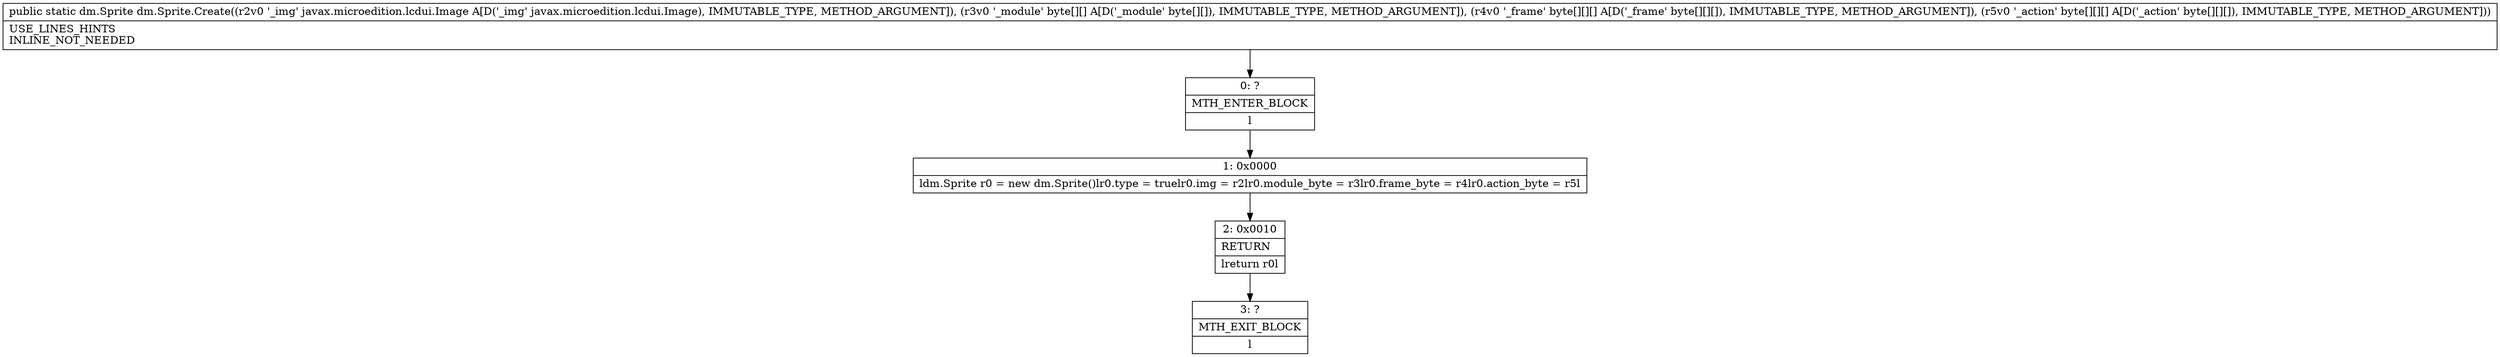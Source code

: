digraph "CFG fordm.Sprite.Create(Ljavax\/microedition\/lcdui\/Image;[[B[[[B[[[B)Ldm\/Sprite;" {
Node_0 [shape=record,label="{0\:\ ?|MTH_ENTER_BLOCK\l|l}"];
Node_1 [shape=record,label="{1\:\ 0x0000|ldm.Sprite r0 = new dm.Sprite()lr0.type = truelr0.img = r2lr0.module_byte = r3lr0.frame_byte = r4lr0.action_byte = r5l}"];
Node_2 [shape=record,label="{2\:\ 0x0010|RETURN\l|lreturn r0l}"];
Node_3 [shape=record,label="{3\:\ ?|MTH_EXIT_BLOCK\l|l}"];
MethodNode[shape=record,label="{public static dm.Sprite dm.Sprite.Create((r2v0 '_img' javax.microedition.lcdui.Image A[D('_img' javax.microedition.lcdui.Image), IMMUTABLE_TYPE, METHOD_ARGUMENT]), (r3v0 '_module' byte[][] A[D('_module' byte[][]), IMMUTABLE_TYPE, METHOD_ARGUMENT]), (r4v0 '_frame' byte[][][] A[D('_frame' byte[][][]), IMMUTABLE_TYPE, METHOD_ARGUMENT]), (r5v0 '_action' byte[][][] A[D('_action' byte[][][]), IMMUTABLE_TYPE, METHOD_ARGUMENT]))  | USE_LINES_HINTS\lINLINE_NOT_NEEDED\l}"];
MethodNode -> Node_0;
Node_0 -> Node_1;
Node_1 -> Node_2;
Node_2 -> Node_3;
}

